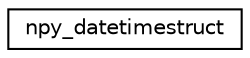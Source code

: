 digraph "Graphical Class Hierarchy"
{
 // LATEX_PDF_SIZE
  edge [fontname="Helvetica",fontsize="10",labelfontname="Helvetica",labelfontsize="10"];
  node [fontname="Helvetica",fontsize="10",shape=record];
  rankdir="LR";
  Node0 [label="npy_datetimestruct",height=0.2,width=0.4,color="black", fillcolor="white", style="filled",URL="$structnpy__datetimestruct.html",tooltip=" "];
}

